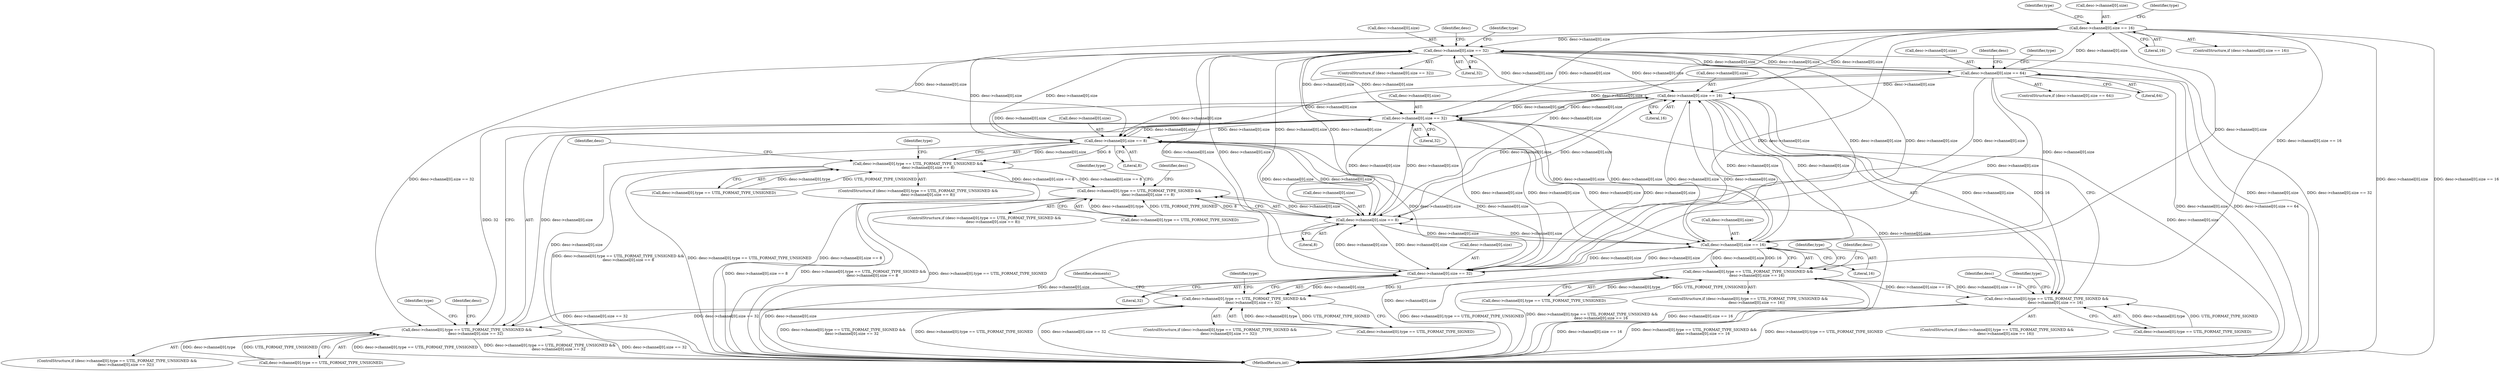 digraph "0_virglrenderer_737c3350850ca4dbc5633b3bdb4118176ce59920@array" {
"1000215" [label="(Call,desc->channel[0].size == 16)"];
"1000201" [label="(Call,desc->channel[0].size == 64)"];
"1000187" [label="(Call,desc->channel[0].size == 32)"];
"1000311" [label="(Call,desc->channel[0].size == 16)"];
"1000335" [label="(Call,desc->channel[0].size == 32)"];
"1000215" [label="(Call,desc->channel[0].size == 16)"];
"1000239" [label="(Call,desc->channel[0].size == 8)"];
"1000263" [label="(Call,desc->channel[0].size == 8)"];
"1000359" [label="(Call,desc->channel[0].size == 32)"];
"1000287" [label="(Call,desc->channel[0].size == 16)"];
"1000229" [label="(Call,desc->channel[0].type == UTIL_FORMAT_TYPE_UNSIGNED &&\n                 desc->channel[0].size == 8)"];
"1000253" [label="(Call,desc->channel[0].type == UTIL_FORMAT_TYPE_SIGNED &&\n               desc->channel[0].size == 8)"];
"1000277" [label="(Call,desc->channel[0].type == UTIL_FORMAT_TYPE_UNSIGNED &&\n               desc->channel[0].size == 16)"];
"1000301" [label="(Call,desc->channel[0].type == UTIL_FORMAT_TYPE_SIGNED &&\n               desc->channel[0].size == 16)"];
"1000325" [label="(Call,desc->channel[0].type == UTIL_FORMAT_TYPE_UNSIGNED &&\n               desc->channel[0].size == 32)"];
"1000349" [label="(Call,desc->channel[0].type == UTIL_FORMAT_TYPE_SIGNED &&\n               desc->channel[0].size == 32)"];
"1000278" [label="(Call,desc->channel[0].type == UTIL_FORMAT_TYPE_UNSIGNED)"];
"1000197" [label="(Identifier,type)"];
"1000325" [label="(Call,desc->channel[0].type == UTIL_FORMAT_TYPE_UNSIGNED &&\n               desc->channel[0].size == 32)"];
"1000348" [label="(ControlStructure,if (desc->channel[0].type == UTIL_FORMAT_TYPE_SIGNED &&\n               desc->channel[0].size == 32))"];
"1000188" [label="(Call,desc->channel[0].size)"];
"1000326" [label="(Call,desc->channel[0].type == UTIL_FORMAT_TYPE_UNSIGNED)"];
"1000287" [label="(Call,desc->channel[0].size == 16)"];
"1000330" [label="(Identifier,desc)"];
"1000349" [label="(Call,desc->channel[0].type == UTIL_FORMAT_TYPE_SIGNED &&\n               desc->channel[0].size == 32)"];
"1000319" [label="(Literal,16)"];
"1000247" [label="(Literal,8)"];
"1000258" [label="(Identifier,desc)"];
"1000321" [label="(Identifier,type)"];
"1000311" [label="(Call,desc->channel[0].size == 16)"];
"1000345" [label="(Identifier,type)"];
"1000186" [label="(ControlStructure,if (desc->channel[0].size == 32))"];
"1000335" [label="(Call,desc->channel[0].size == 32)"];
"1000273" [label="(Identifier,type)"];
"1000367" [label="(Literal,32)"];
"1000223" [label="(Literal,16)"];
"1000360" [label="(Call,desc->channel[0].size)"];
"1000252" [label="(ControlStructure,if (desc->channel[0].type == UTIL_FORMAT_TYPE_SIGNED &&\n               desc->channel[0].size == 8))"];
"1000297" [label="(Identifier,type)"];
"1000215" [label="(Call,desc->channel[0].size == 16)"];
"1000249" [label="(Identifier,type)"];
"1000205" [label="(Identifier,desc)"];
"1000225" [label="(Identifier,type)"];
"1000301" [label="(Call,desc->channel[0].type == UTIL_FORMAT_TYPE_SIGNED &&\n               desc->channel[0].size == 16)"];
"1000277" [label="(Call,desc->channel[0].type == UTIL_FORMAT_TYPE_UNSIGNED &&\n               desc->channel[0].size == 16)"];
"1000295" [label="(Literal,16)"];
"1000359" [label="(Call,desc->channel[0].size == 32)"];
"1000219" [label="(Identifier,desc)"];
"1000271" [label="(Literal,8)"];
"1000324" [label="(ControlStructure,if (desc->channel[0].type == UTIL_FORMAT_TYPE_UNSIGNED &&\n               desc->channel[0].size == 32))"];
"1000214" [label="(ControlStructure,if (desc->channel[0].size == 16))"];
"1000216" [label="(Call,desc->channel[0].size)"];
"1000354" [label="(Identifier,desc)"];
"1000200" [label="(ControlStructure,if (desc->channel[0].size == 64))"];
"1000312" [label="(Call,desc->channel[0].size)"];
"1000264" [label="(Call,desc->channel[0].size)"];
"1000441" [label="(Identifier,type)"];
"1000211" [label="(Identifier,type)"];
"1000230" [label="(Call,desc->channel[0].type == UTIL_FORMAT_TYPE_UNSIGNED)"];
"1000300" [label="(ControlStructure,if (desc->channel[0].type == UTIL_FORMAT_TYPE_SIGNED &&\n               desc->channel[0].size == 16))"];
"1000229" [label="(Call,desc->channel[0].type == UTIL_FORMAT_TYPE_UNSIGNED &&\n                 desc->channel[0].size == 8)"];
"1000240" [label="(Call,desc->channel[0].size)"];
"1000187" [label="(Call,desc->channel[0].size == 32)"];
"1000377" [label="(Identifier,elements)"];
"1000228" [label="(ControlStructure,if (desc->channel[0].type == UTIL_FORMAT_TYPE_UNSIGNED &&\n                 desc->channel[0].size == 8))"];
"1000202" [label="(Call,desc->channel[0].size)"];
"1000282" [label="(Identifier,desc)"];
"1000253" [label="(Call,desc->channel[0].type == UTIL_FORMAT_TYPE_SIGNED &&\n               desc->channel[0].size == 8)"];
"1000195" [label="(Literal,32)"];
"1000350" [label="(Call,desc->channel[0].type == UTIL_FORMAT_TYPE_SIGNED)"];
"1000201" [label="(Call,desc->channel[0].size == 64)"];
"1000263" [label="(Call,desc->channel[0].size == 8)"];
"1000306" [label="(Identifier,desc)"];
"1000288" [label="(Call,desc->channel[0].size)"];
"1000343" [label="(Literal,32)"];
"1000276" [label="(ControlStructure,if (desc->channel[0].type == UTIL_FORMAT_TYPE_UNSIGNED &&\n               desc->channel[0].size == 16))"];
"1000209" [label="(Literal,64)"];
"1000336" [label="(Call,desc->channel[0].size)"];
"1000302" [label="(Call,desc->channel[0].type == UTIL_FORMAT_TYPE_SIGNED)"];
"1000239" [label="(Call,desc->channel[0].size == 8)"];
"1000641" [label="(MethodReturn,int)"];
"1000369" [label="(Identifier,type)"];
"1000254" [label="(Call,desc->channel[0].type == UTIL_FORMAT_TYPE_SIGNED)"];
"1000215" -> "1000214"  [label="AST: "];
"1000215" -> "1000223"  [label="CFG: "];
"1000216" -> "1000215"  [label="AST: "];
"1000223" -> "1000215"  [label="AST: "];
"1000225" -> "1000215"  [label="CFG: "];
"1000441" -> "1000215"  [label="CFG: "];
"1000215" -> "1000641"  [label="DDG: desc->channel[0].size"];
"1000215" -> "1000641"  [label="DDG: desc->channel[0].size == 16"];
"1000215" -> "1000187"  [label="DDG: desc->channel[0].size"];
"1000201" -> "1000215"  [label="DDG: desc->channel[0].size"];
"1000215" -> "1000239"  [label="DDG: desc->channel[0].size"];
"1000215" -> "1000263"  [label="DDG: desc->channel[0].size"];
"1000215" -> "1000277"  [label="DDG: desc->channel[0].size == 16"];
"1000215" -> "1000287"  [label="DDG: desc->channel[0].size"];
"1000215" -> "1000311"  [label="DDG: desc->channel[0].size"];
"1000215" -> "1000335"  [label="DDG: desc->channel[0].size"];
"1000215" -> "1000359"  [label="DDG: desc->channel[0].size"];
"1000201" -> "1000200"  [label="AST: "];
"1000201" -> "1000209"  [label="CFG: "];
"1000202" -> "1000201"  [label="AST: "];
"1000209" -> "1000201"  [label="AST: "];
"1000211" -> "1000201"  [label="CFG: "];
"1000219" -> "1000201"  [label="CFG: "];
"1000201" -> "1000641"  [label="DDG: desc->channel[0].size == 64"];
"1000201" -> "1000641"  [label="DDG: desc->channel[0].size"];
"1000201" -> "1000187"  [label="DDG: desc->channel[0].size"];
"1000187" -> "1000201"  [label="DDG: desc->channel[0].size"];
"1000201" -> "1000239"  [label="DDG: desc->channel[0].size"];
"1000201" -> "1000263"  [label="DDG: desc->channel[0].size"];
"1000201" -> "1000287"  [label="DDG: desc->channel[0].size"];
"1000201" -> "1000311"  [label="DDG: desc->channel[0].size"];
"1000201" -> "1000335"  [label="DDG: desc->channel[0].size"];
"1000201" -> "1000359"  [label="DDG: desc->channel[0].size"];
"1000187" -> "1000186"  [label="AST: "];
"1000187" -> "1000195"  [label="CFG: "];
"1000188" -> "1000187"  [label="AST: "];
"1000195" -> "1000187"  [label="AST: "];
"1000197" -> "1000187"  [label="CFG: "];
"1000205" -> "1000187"  [label="CFG: "];
"1000187" -> "1000641"  [label="DDG: desc->channel[0].size"];
"1000187" -> "1000641"  [label="DDG: desc->channel[0].size == 32"];
"1000311" -> "1000187"  [label="DDG: desc->channel[0].size"];
"1000335" -> "1000187"  [label="DDG: desc->channel[0].size"];
"1000239" -> "1000187"  [label="DDG: desc->channel[0].size"];
"1000263" -> "1000187"  [label="DDG: desc->channel[0].size"];
"1000359" -> "1000187"  [label="DDG: desc->channel[0].size"];
"1000287" -> "1000187"  [label="DDG: desc->channel[0].size"];
"1000187" -> "1000239"  [label="DDG: desc->channel[0].size"];
"1000187" -> "1000263"  [label="DDG: desc->channel[0].size"];
"1000187" -> "1000287"  [label="DDG: desc->channel[0].size"];
"1000187" -> "1000311"  [label="DDG: desc->channel[0].size"];
"1000187" -> "1000325"  [label="DDG: desc->channel[0].size == 32"];
"1000187" -> "1000335"  [label="DDG: desc->channel[0].size"];
"1000187" -> "1000359"  [label="DDG: desc->channel[0].size"];
"1000311" -> "1000301"  [label="AST: "];
"1000311" -> "1000319"  [label="CFG: "];
"1000312" -> "1000311"  [label="AST: "];
"1000319" -> "1000311"  [label="AST: "];
"1000301" -> "1000311"  [label="CFG: "];
"1000311" -> "1000641"  [label="DDG: desc->channel[0].size"];
"1000311" -> "1000239"  [label="DDG: desc->channel[0].size"];
"1000311" -> "1000263"  [label="DDG: desc->channel[0].size"];
"1000311" -> "1000287"  [label="DDG: desc->channel[0].size"];
"1000311" -> "1000301"  [label="DDG: desc->channel[0].size"];
"1000311" -> "1000301"  [label="DDG: 16"];
"1000335" -> "1000311"  [label="DDG: desc->channel[0].size"];
"1000239" -> "1000311"  [label="DDG: desc->channel[0].size"];
"1000263" -> "1000311"  [label="DDG: desc->channel[0].size"];
"1000359" -> "1000311"  [label="DDG: desc->channel[0].size"];
"1000287" -> "1000311"  [label="DDG: desc->channel[0].size"];
"1000311" -> "1000335"  [label="DDG: desc->channel[0].size"];
"1000311" -> "1000359"  [label="DDG: desc->channel[0].size"];
"1000335" -> "1000325"  [label="AST: "];
"1000335" -> "1000343"  [label="CFG: "];
"1000336" -> "1000335"  [label="AST: "];
"1000343" -> "1000335"  [label="AST: "];
"1000325" -> "1000335"  [label="CFG: "];
"1000335" -> "1000641"  [label="DDG: desc->channel[0].size"];
"1000335" -> "1000239"  [label="DDG: desc->channel[0].size"];
"1000335" -> "1000263"  [label="DDG: desc->channel[0].size"];
"1000335" -> "1000287"  [label="DDG: desc->channel[0].size"];
"1000335" -> "1000325"  [label="DDG: desc->channel[0].size"];
"1000335" -> "1000325"  [label="DDG: 32"];
"1000239" -> "1000335"  [label="DDG: desc->channel[0].size"];
"1000263" -> "1000335"  [label="DDG: desc->channel[0].size"];
"1000359" -> "1000335"  [label="DDG: desc->channel[0].size"];
"1000287" -> "1000335"  [label="DDG: desc->channel[0].size"];
"1000335" -> "1000359"  [label="DDG: desc->channel[0].size"];
"1000239" -> "1000229"  [label="AST: "];
"1000239" -> "1000247"  [label="CFG: "];
"1000240" -> "1000239"  [label="AST: "];
"1000247" -> "1000239"  [label="AST: "];
"1000229" -> "1000239"  [label="CFG: "];
"1000239" -> "1000641"  [label="DDG: desc->channel[0].size"];
"1000239" -> "1000229"  [label="DDG: desc->channel[0].size"];
"1000239" -> "1000229"  [label="DDG: 8"];
"1000263" -> "1000239"  [label="DDG: desc->channel[0].size"];
"1000359" -> "1000239"  [label="DDG: desc->channel[0].size"];
"1000287" -> "1000239"  [label="DDG: desc->channel[0].size"];
"1000239" -> "1000263"  [label="DDG: desc->channel[0].size"];
"1000239" -> "1000287"  [label="DDG: desc->channel[0].size"];
"1000239" -> "1000359"  [label="DDG: desc->channel[0].size"];
"1000263" -> "1000253"  [label="AST: "];
"1000263" -> "1000271"  [label="CFG: "];
"1000264" -> "1000263"  [label="AST: "];
"1000271" -> "1000263"  [label="AST: "];
"1000253" -> "1000263"  [label="CFG: "];
"1000263" -> "1000641"  [label="DDG: desc->channel[0].size"];
"1000263" -> "1000253"  [label="DDG: desc->channel[0].size"];
"1000263" -> "1000253"  [label="DDG: 8"];
"1000359" -> "1000263"  [label="DDG: desc->channel[0].size"];
"1000287" -> "1000263"  [label="DDG: desc->channel[0].size"];
"1000263" -> "1000287"  [label="DDG: desc->channel[0].size"];
"1000263" -> "1000359"  [label="DDG: desc->channel[0].size"];
"1000359" -> "1000349"  [label="AST: "];
"1000359" -> "1000367"  [label="CFG: "];
"1000360" -> "1000359"  [label="AST: "];
"1000367" -> "1000359"  [label="AST: "];
"1000349" -> "1000359"  [label="CFG: "];
"1000359" -> "1000641"  [label="DDG: desc->channel[0].size"];
"1000359" -> "1000287"  [label="DDG: desc->channel[0].size"];
"1000359" -> "1000349"  [label="DDG: desc->channel[0].size"];
"1000359" -> "1000349"  [label="DDG: 32"];
"1000287" -> "1000359"  [label="DDG: desc->channel[0].size"];
"1000287" -> "1000277"  [label="AST: "];
"1000287" -> "1000295"  [label="CFG: "];
"1000288" -> "1000287"  [label="AST: "];
"1000295" -> "1000287"  [label="AST: "];
"1000277" -> "1000287"  [label="CFG: "];
"1000287" -> "1000641"  [label="DDG: desc->channel[0].size"];
"1000287" -> "1000277"  [label="DDG: desc->channel[0].size"];
"1000287" -> "1000277"  [label="DDG: 16"];
"1000229" -> "1000228"  [label="AST: "];
"1000229" -> "1000230"  [label="CFG: "];
"1000230" -> "1000229"  [label="AST: "];
"1000249" -> "1000229"  [label="CFG: "];
"1000258" -> "1000229"  [label="CFG: "];
"1000229" -> "1000641"  [label="DDG: desc->channel[0].size == 8"];
"1000229" -> "1000641"  [label="DDG: desc->channel[0].type == UTIL_FORMAT_TYPE_UNSIGNED &&\n                 desc->channel[0].size == 8"];
"1000229" -> "1000641"  [label="DDG: desc->channel[0].type == UTIL_FORMAT_TYPE_UNSIGNED"];
"1000230" -> "1000229"  [label="DDG: desc->channel[0].type"];
"1000230" -> "1000229"  [label="DDG: UTIL_FORMAT_TYPE_UNSIGNED"];
"1000253" -> "1000229"  [label="DDG: desc->channel[0].size == 8"];
"1000229" -> "1000253"  [label="DDG: desc->channel[0].size == 8"];
"1000253" -> "1000252"  [label="AST: "];
"1000253" -> "1000254"  [label="CFG: "];
"1000254" -> "1000253"  [label="AST: "];
"1000273" -> "1000253"  [label="CFG: "];
"1000282" -> "1000253"  [label="CFG: "];
"1000253" -> "1000641"  [label="DDG: desc->channel[0].type == UTIL_FORMAT_TYPE_SIGNED &&\n               desc->channel[0].size == 8"];
"1000253" -> "1000641"  [label="DDG: desc->channel[0].type == UTIL_FORMAT_TYPE_SIGNED"];
"1000253" -> "1000641"  [label="DDG: desc->channel[0].size == 8"];
"1000254" -> "1000253"  [label="DDG: desc->channel[0].type"];
"1000254" -> "1000253"  [label="DDG: UTIL_FORMAT_TYPE_SIGNED"];
"1000277" -> "1000276"  [label="AST: "];
"1000277" -> "1000278"  [label="CFG: "];
"1000278" -> "1000277"  [label="AST: "];
"1000297" -> "1000277"  [label="CFG: "];
"1000306" -> "1000277"  [label="CFG: "];
"1000277" -> "1000641"  [label="DDG: desc->channel[0].size == 16"];
"1000277" -> "1000641"  [label="DDG: desc->channel[0].type == UTIL_FORMAT_TYPE_UNSIGNED"];
"1000277" -> "1000641"  [label="DDG: desc->channel[0].type == UTIL_FORMAT_TYPE_UNSIGNED &&\n               desc->channel[0].size == 16"];
"1000278" -> "1000277"  [label="DDG: desc->channel[0].type"];
"1000278" -> "1000277"  [label="DDG: UTIL_FORMAT_TYPE_UNSIGNED"];
"1000301" -> "1000277"  [label="DDG: desc->channel[0].size == 16"];
"1000277" -> "1000301"  [label="DDG: desc->channel[0].size == 16"];
"1000301" -> "1000300"  [label="AST: "];
"1000301" -> "1000302"  [label="CFG: "];
"1000302" -> "1000301"  [label="AST: "];
"1000321" -> "1000301"  [label="CFG: "];
"1000330" -> "1000301"  [label="CFG: "];
"1000301" -> "1000641"  [label="DDG: desc->channel[0].size == 16"];
"1000301" -> "1000641"  [label="DDG: desc->channel[0].type == UTIL_FORMAT_TYPE_SIGNED &&\n               desc->channel[0].size == 16"];
"1000301" -> "1000641"  [label="DDG: desc->channel[0].type == UTIL_FORMAT_TYPE_SIGNED"];
"1000302" -> "1000301"  [label="DDG: desc->channel[0].type"];
"1000302" -> "1000301"  [label="DDG: UTIL_FORMAT_TYPE_SIGNED"];
"1000325" -> "1000324"  [label="AST: "];
"1000325" -> "1000326"  [label="CFG: "];
"1000326" -> "1000325"  [label="AST: "];
"1000345" -> "1000325"  [label="CFG: "];
"1000354" -> "1000325"  [label="CFG: "];
"1000325" -> "1000641"  [label="DDG: desc->channel[0].type == UTIL_FORMAT_TYPE_UNSIGNED"];
"1000325" -> "1000641"  [label="DDG: desc->channel[0].type == UTIL_FORMAT_TYPE_UNSIGNED &&\n               desc->channel[0].size == 32"];
"1000325" -> "1000641"  [label="DDG: desc->channel[0].size == 32"];
"1000326" -> "1000325"  [label="DDG: desc->channel[0].type"];
"1000326" -> "1000325"  [label="DDG: UTIL_FORMAT_TYPE_UNSIGNED"];
"1000349" -> "1000325"  [label="DDG: desc->channel[0].size == 32"];
"1000325" -> "1000349"  [label="DDG: desc->channel[0].size == 32"];
"1000349" -> "1000348"  [label="AST: "];
"1000349" -> "1000350"  [label="CFG: "];
"1000350" -> "1000349"  [label="AST: "];
"1000369" -> "1000349"  [label="CFG: "];
"1000377" -> "1000349"  [label="CFG: "];
"1000349" -> "1000641"  [label="DDG: desc->channel[0].type == UTIL_FORMAT_TYPE_SIGNED &&\n               desc->channel[0].size == 32"];
"1000349" -> "1000641"  [label="DDG: desc->channel[0].type == UTIL_FORMAT_TYPE_SIGNED"];
"1000349" -> "1000641"  [label="DDG: desc->channel[0].size == 32"];
"1000350" -> "1000349"  [label="DDG: desc->channel[0].type"];
"1000350" -> "1000349"  [label="DDG: UTIL_FORMAT_TYPE_SIGNED"];
}
